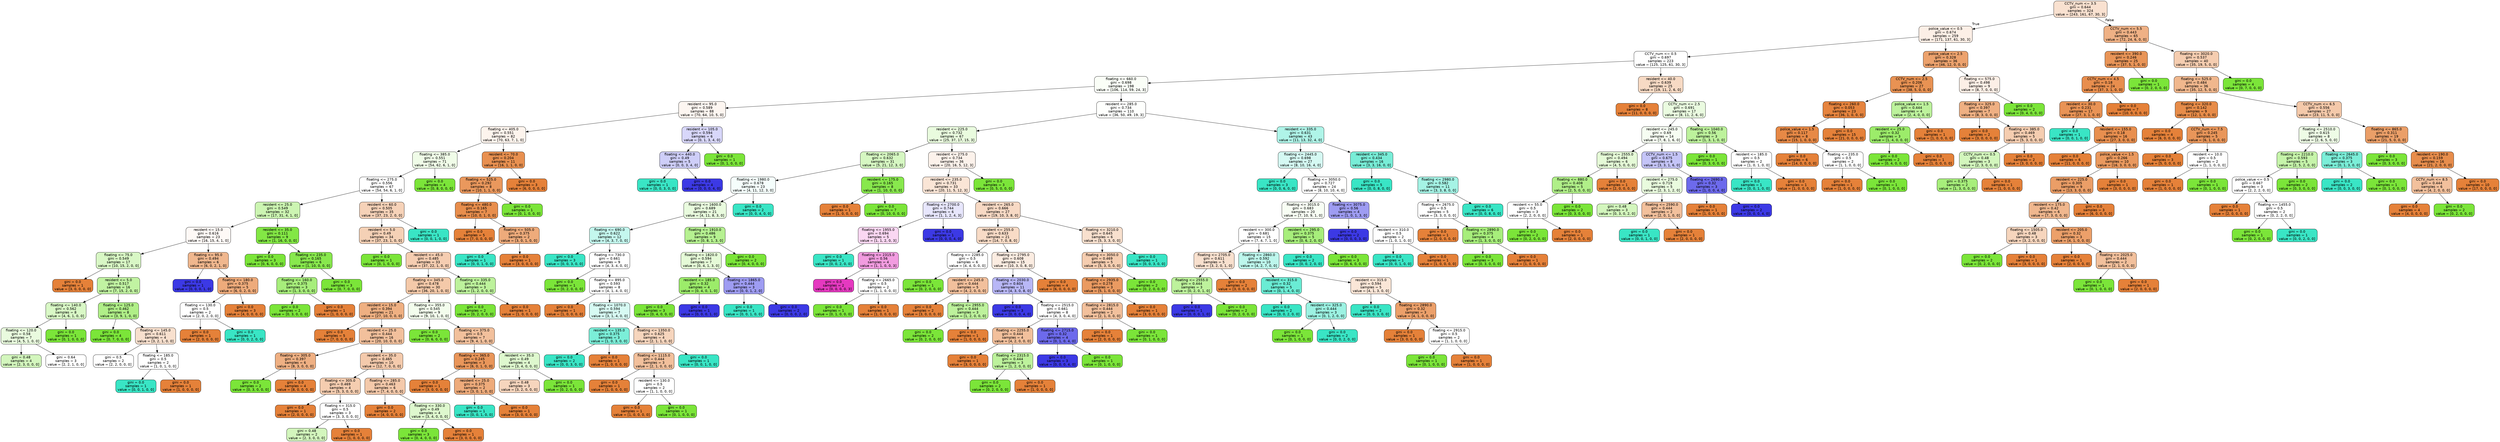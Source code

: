 digraph Tree {
node [shape=box, style="filled, rounded", color="black", fontname=helvetica] ;
edge [fontname=helvetica] ;
0 [label="CCTV_num <= 3.5\ngini = 0.644\nsamples = 324\nvalue = [243, 161, 67, 30, 3]", fillcolor="#f9e1d0"] ;
1 [label="police_value <= 0.5\ngini = 0.674\nsamples = 259\nvalue = [171, 137, 61, 30, 3]", fillcolor="#fcefe6"] ;
0 -> 1 [labeldistance=2.5, labelangle=45, headlabel="True"] ;
2 [label="CCTV_num <= 0.5\ngini = 0.697\nsamples = 223\nvalue = [125, 125, 61, 30, 3]", fillcolor="#ffffff"] ;
1 -> 2 ;
3 [label="floating <= 660.0\ngini = 0.698\nsamples = 198\nvalue = [106, 114, 59, 24, 3]", fillcolor="#fafef7"] ;
2 -> 3 ;
4 [label="resident <= 95.0\ngini = 0.589\nsamples = 88\nvalue = [70, 64, 10, 5, 0]", fillcolor="#fdf6f1"] ;
3 -> 4 ;
5 [label="floating <= 405.0\ngini = 0.551\nsamples = 82\nvalue = [70, 63, 7, 1, 0]", fillcolor="#fdf4ed"] ;
4 -> 5 ;
6 [label="floating <= 385.0\ngini = 0.551\nsamples = 71\nvalue = [54, 62, 6, 1, 0]", fillcolor="#f0fce8"] ;
5 -> 6 ;
7 [label="floating <= 275.0\ngini = 0.556\nsamples = 67\nvalue = [54, 54, 6, 1, 0]", fillcolor="#ffffff"] ;
6 -> 7 ;
8 [label="resident <= 25.0\ngini = 0.549\nsamples = 32\nvalue = [17, 31, 4, 1, 0]", fillcolor="#ccf5b2"] ;
7 -> 8 ;
9 [label="resident <= 15.0\ngini = 0.616\nsamples = 23\nvalue = [16, 15, 4, 1, 0]", fillcolor="#fef9f6"] ;
8 -> 9 ;
10 [label="floating <= 75.0\ngini = 0.549\nsamples = 17\nvalue = [10, 15, 2, 0, 0]", fillcolor="#d8f7c5"] ;
9 -> 10 ;
11 [label="gini = 0.0\nsamples = 1\nvalue = [3, 0, 0, 0, 0]", fillcolor="#e58139"] ;
10 -> 11 ;
12 [label="resident <= 5.0\ngini = 0.517\nsamples = 16\nvalue = [7, 15, 2, 0, 0]", fillcolor="#c1f3a2"] ;
10 -> 12 ;
13 [label="floating <= 140.0\ngini = 0.562\nsamples = 8\nvalue = [4, 6, 1, 0, 0]", fillcolor="#d9f8c6"] ;
12 -> 13 ;
14 [label="floating <= 120.0\ngini = 0.58\nsamples = 7\nvalue = [4, 5, 1, 0, 0]", fillcolor="#e9fbde"] ;
13 -> 14 ;
15 [label="gini = 0.48\nsamples = 4\nvalue = [2, 3, 0, 0, 0]", fillcolor="#d3f6bd"] ;
14 -> 15 ;
16 [label="gini = 0.64\nsamples = 3\nvalue = [2, 2, 1, 0, 0]", fillcolor="#ffffff"] ;
14 -> 16 ;
17 [label="gini = 0.0\nsamples = 1\nvalue = [0, 1, 0, 0, 0]", fillcolor="#7be539"] ;
13 -> 17 ;
18 [label="floating <= 125.0\ngini = 0.462\nsamples = 8\nvalue = [3, 9, 1, 0, 0]", fillcolor="#b0ef88"] ;
12 -> 18 ;
19 [label="gini = 0.0\nsamples = 4\nvalue = [0, 7, 0, 0, 0]", fillcolor="#7be539"] ;
18 -> 19 ;
20 [label="floating <= 145.0\ngini = 0.611\nsamples = 4\nvalue = [3, 2, 1, 0, 0]", fillcolor="#f8e0ce"] ;
18 -> 20 ;
21 [label="gini = 0.5\nsamples = 2\nvalue = [2, 2, 0, 0, 0]", fillcolor="#ffffff"] ;
20 -> 21 ;
22 [label="floating <= 185.0\ngini = 0.5\nsamples = 2\nvalue = [1, 0, 1, 0, 0]", fillcolor="#ffffff"] ;
20 -> 22 ;
23 [label="gini = 0.0\nsamples = 1\nvalue = [0, 0, 1, 0, 0]", fillcolor="#39e5c5"] ;
22 -> 23 ;
24 [label="gini = 0.0\nsamples = 1\nvalue = [1, 0, 0, 0, 0]", fillcolor="#e58139"] ;
22 -> 24 ;
25 [label="floating <= 95.0\ngini = 0.494\nsamples = 6\nvalue = [6, 0, 2, 1, 0]", fillcolor="#f0b78e"] ;
9 -> 25 ;
26 [label="gini = 0.0\nsamples = 1\nvalue = [0, 0, 0, 1, 0]", fillcolor="#3c39e5"] ;
25 -> 26 ;
27 [label="floating <= 180.0\ngini = 0.375\nsamples = 5\nvalue = [6, 0, 2, 0, 0]", fillcolor="#eeab7b"] ;
25 -> 27 ;
28 [label="floating <= 130.0\ngini = 0.5\nsamples = 2\nvalue = [2, 0, 2, 0, 0]", fillcolor="#ffffff"] ;
27 -> 28 ;
29 [label="gini = 0.0\nsamples = 1\nvalue = [2, 0, 0, 0, 0]", fillcolor="#e58139"] ;
28 -> 29 ;
30 [label="gini = 0.0\nsamples = 1\nvalue = [0, 0, 2, 0, 0]", fillcolor="#39e5c5"] ;
28 -> 30 ;
31 [label="gini = 0.0\nsamples = 3\nvalue = [4, 0, 0, 0, 0]", fillcolor="#e58139"] ;
27 -> 31 ;
32 [label="resident <= 35.0\ngini = 0.111\nsamples = 9\nvalue = [1, 16, 0, 0, 0]", fillcolor="#83e745"] ;
8 -> 32 ;
33 [label="gini = 0.0\nsamples = 3\nvalue = [0, 6, 0, 0, 0]", fillcolor="#7be539"] ;
32 -> 33 ;
34 [label="floating <= 235.0\ngini = 0.165\nsamples = 6\nvalue = [1, 10, 0, 0, 0]", fillcolor="#88e84d"] ;
32 -> 34 ;
35 [label="floating <= 160.0\ngini = 0.375\nsamples = 3\nvalue = [1, 3, 0, 0, 0]", fillcolor="#a7ee7b"] ;
34 -> 35 ;
36 [label="gini = 0.0\nsamples = 2\nvalue = [0, 3, 0, 0, 0]", fillcolor="#7be539"] ;
35 -> 36 ;
37 [label="gini = 0.0\nsamples = 1\nvalue = [1, 0, 0, 0, 0]", fillcolor="#e58139"] ;
35 -> 37 ;
38 [label="gini = 0.0\nsamples = 3\nvalue = [0, 7, 0, 0, 0]", fillcolor="#7be539"] ;
34 -> 38 ;
39 [label="resident <= 60.0\ngini = 0.505\nsamples = 35\nvalue = [37, 23, 2, 0, 0]", fillcolor="#f6d2b8"] ;
7 -> 39 ;
40 [label="resident <= 5.0\ngini = 0.49\nsamples = 34\nvalue = [37, 23, 1, 0, 0]", fillcolor="#f5d1b6"] ;
39 -> 40 ;
41 [label="gini = 0.0\nsamples = 1\nvalue = [0, 1, 0, 0, 0]", fillcolor="#7be539"] ;
40 -> 41 ;
42 [label="resident <= 45.0\ngini = 0.485\nsamples = 33\nvalue = [37, 22, 1, 0, 0]", fillcolor="#f5cdb1"] ;
40 -> 42 ;
43 [label="floating <= 345.0\ngini = 0.478\nsamples = 30\nvalue = [36, 20, 1, 0, 0]", fillcolor="#f4c9a9"] ;
42 -> 43 ;
44 [label="resident <= 15.0\ngini = 0.394\nsamples = 21\nvalue = [27, 10, 0, 0, 0]", fillcolor="#efb082"] ;
43 -> 44 ;
45 [label="gini = 0.0\nsamples = 5\nvalue = [7, 0, 0, 0, 0]", fillcolor="#e58139"] ;
44 -> 45 ;
46 [label="resident <= 25.0\ngini = 0.444\nsamples = 16\nvalue = [20, 10, 0, 0, 0]", fillcolor="#f2c09c"] ;
44 -> 46 ;
47 [label="floating <= 305.0\ngini = 0.397\nsamples = 6\nvalue = [8, 3, 0, 0, 0]", fillcolor="#efb083"] ;
46 -> 47 ;
48 [label="gini = 0.0\nsamples = 2\nvalue = [0, 3, 0, 0, 0]", fillcolor="#7be539"] ;
47 -> 48 ;
49 [label="gini = 0.0\nsamples = 4\nvalue = [8, 0, 0, 0, 0]", fillcolor="#e58139"] ;
47 -> 49 ;
50 [label="resident <= 35.0\ngini = 0.465\nsamples = 10\nvalue = [12, 7, 0, 0, 0]", fillcolor="#f4caac"] ;
46 -> 50 ;
51 [label="floating <= 305.0\ngini = 0.469\nsamples = 4\nvalue = [5, 3, 0, 0, 0]", fillcolor="#f5cdb0"] ;
50 -> 51 ;
52 [label="gini = 0.0\nsamples = 1\nvalue = [2, 0, 0, 0, 0]", fillcolor="#e58139"] ;
51 -> 52 ;
53 [label="floating <= 315.0\ngini = 0.5\nsamples = 3\nvalue = [3, 3, 0, 0, 0]", fillcolor="#ffffff"] ;
51 -> 53 ;
54 [label="gini = 0.48\nsamples = 2\nvalue = [2, 3, 0, 0, 0]", fillcolor="#d3f6bd"] ;
53 -> 54 ;
55 [label="gini = 0.0\nsamples = 1\nvalue = [1, 0, 0, 0, 0]", fillcolor="#e58139"] ;
53 -> 55 ;
56 [label="floating <= 285.0\ngini = 0.463\nsamples = 6\nvalue = [7, 4, 0, 0, 0]", fillcolor="#f4c9aa"] ;
50 -> 56 ;
57 [label="gini = 0.0\nsamples = 2\nvalue = [4, 0, 0, 0, 0]", fillcolor="#e58139"] ;
56 -> 57 ;
58 [label="floating <= 330.0\ngini = 0.49\nsamples = 4\nvalue = [3, 4, 0, 0, 0]", fillcolor="#def8ce"] ;
56 -> 58 ;
59 [label="gini = 0.0\nsamples = 3\nvalue = [0, 4, 0, 0, 0]", fillcolor="#7be539"] ;
58 -> 59 ;
60 [label="gini = 0.0\nsamples = 1\nvalue = [3, 0, 0, 0, 0]", fillcolor="#e58139"] ;
58 -> 60 ;
61 [label="floating <= 355.0\ngini = 0.545\nsamples = 9\nvalue = [9, 10, 1, 0, 0]", fillcolor="#f3fded"] ;
43 -> 61 ;
62 [label="gini = 0.0\nsamples = 2\nvalue = [0, 6, 0, 0, 0]", fillcolor="#7be539"] ;
61 -> 62 ;
63 [label="floating <= 375.0\ngini = 0.5\nsamples = 7\nvalue = [9, 4, 1, 0, 0]", fillcolor="#f2c09c"] ;
61 -> 63 ;
64 [label="floating <= 365.0\ngini = 0.245\nsamples = 3\nvalue = [6, 0, 1, 0, 0]", fillcolor="#e9965a"] ;
63 -> 64 ;
65 [label="gini = 0.0\nsamples = 1\nvalue = [3, 0, 0, 0, 0]", fillcolor="#e58139"] ;
64 -> 65 ;
66 [label="resident <= 25.0\ngini = 0.375\nsamples = 2\nvalue = [3, 0, 1, 0, 0]", fillcolor="#eeab7b"] ;
64 -> 66 ;
67 [label="gini = 0.0\nsamples = 1\nvalue = [0, 0, 1, 0, 0]", fillcolor="#39e5c5"] ;
66 -> 67 ;
68 [label="gini = 0.0\nsamples = 1\nvalue = [3, 0, 0, 0, 0]", fillcolor="#e58139"] ;
66 -> 68 ;
69 [label="resident <= 35.0\ngini = 0.49\nsamples = 4\nvalue = [3, 4, 0, 0, 0]", fillcolor="#def8ce"] ;
63 -> 69 ;
70 [label="gini = 0.48\nsamples = 3\nvalue = [3, 2, 0, 0, 0]", fillcolor="#f6d5bd"] ;
69 -> 70 ;
71 [label="gini = 0.0\nsamples = 1\nvalue = [0, 2, 0, 0, 0]", fillcolor="#7be539"] ;
69 -> 71 ;
72 [label="floating <= 335.0\ngini = 0.444\nsamples = 3\nvalue = [1, 2, 0, 0, 0]", fillcolor="#bdf29c"] ;
42 -> 72 ;
73 [label="gini = 0.0\nsamples = 2\nvalue = [0, 2, 0, 0, 0]", fillcolor="#7be539"] ;
72 -> 73 ;
74 [label="gini = 0.0\nsamples = 1\nvalue = [1, 0, 0, 0, 0]", fillcolor="#e58139"] ;
72 -> 74 ;
75 [label="gini = 0.0\nsamples = 1\nvalue = [0, 0, 1, 0, 0]", fillcolor="#39e5c5"] ;
39 -> 75 ;
76 [label="gini = 0.0\nsamples = 4\nvalue = [0, 8, 0, 0, 0]", fillcolor="#7be539"] ;
6 -> 76 ;
77 [label="resident <= 70.0\ngini = 0.204\nsamples = 11\nvalue = [16, 1, 1, 0, 0]", fillcolor="#e89050"] ;
5 -> 77 ;
78 [label="floating <= 525.0\ngini = 0.292\nsamples = 8\nvalue = [10, 1, 1, 0, 0]", fillcolor="#ea985d"] ;
77 -> 78 ;
79 [label="floating <= 480.0\ngini = 0.165\nsamples = 7\nvalue = [10, 0, 1, 0, 0]", fillcolor="#e88e4d"] ;
78 -> 79 ;
80 [label="gini = 0.0\nsamples = 5\nvalue = [7, 0, 0, 0, 0]", fillcolor="#e58139"] ;
79 -> 80 ;
81 [label="floating <= 505.0\ngini = 0.375\nsamples = 2\nvalue = [3, 0, 1, 0, 0]", fillcolor="#eeab7b"] ;
79 -> 81 ;
82 [label="gini = 0.0\nsamples = 1\nvalue = [0, 0, 1, 0, 0]", fillcolor="#39e5c5"] ;
81 -> 82 ;
83 [label="gini = 0.0\nsamples = 1\nvalue = [3, 0, 0, 0, 0]", fillcolor="#e58139"] ;
81 -> 83 ;
84 [label="gini = 0.0\nsamples = 1\nvalue = [0, 1, 0, 0, 0]", fillcolor="#7be539"] ;
78 -> 84 ;
85 [label="gini = 0.0\nsamples = 3\nvalue = [6, 0, 0, 0, 0]", fillcolor="#e58139"] ;
77 -> 85 ;
86 [label="resident <= 105.0\ngini = 0.594\nsamples = 6\nvalue = [0, 1, 3, 4, 0]", fillcolor="#d8d7fa"] ;
4 -> 86 ;
87 [label="floating <= 440.0\ngini = 0.49\nsamples = 5\nvalue = [0, 0, 3, 4, 0]", fillcolor="#cecef8"] ;
86 -> 87 ;
88 [label="gini = 0.0\nsamples = 1\nvalue = [0, 0, 3, 0, 0]", fillcolor="#39e5c5"] ;
87 -> 88 ;
89 [label="gini = 0.0\nsamples = 4\nvalue = [0, 0, 0, 4, 0]", fillcolor="#3c39e5"] ;
87 -> 89 ;
90 [label="gini = 0.0\nsamples = 1\nvalue = [0, 1, 0, 0, 0]", fillcolor="#7be539"] ;
86 -> 90 ;
91 [label="resident <= 285.0\ngini = 0.734\nsamples = 110\nvalue = [36, 50, 49, 19, 3]", fillcolor="#fefffd"] ;
3 -> 91 ;
92 [label="resident <= 225.0\ngini = 0.732\nsamples = 67\nvalue = [25, 37, 17, 15, 3]", fillcolor="#e9fbde"] ;
91 -> 92 ;
93 [label="floating <= 2065.0\ngini = 0.632\nsamples = 31\nvalue = [5, 21, 12, 3, 0]", fillcolor="#d6f7c2"] ;
92 -> 93 ;
94 [label="floating <= 1980.0\ngini = 0.678\nsamples = 23\nvalue = [4, 11, 12, 3, 0]", fillcolor="#f5fefc"] ;
93 -> 94 ;
95 [label="floating <= 1600.0\ngini = 0.689\nsamples = 21\nvalue = [4, 11, 8, 3, 0]", fillcolor="#e9fbde"] ;
94 -> 95 ;
96 [label="floating <= 690.0\ngini = 0.622\nsamples = 12\nvalue = [4, 3, 7, 0, 0]", fillcolor="#c4f7ee"] ;
95 -> 96 ;
97 [label="gini = 0.0\nsamples = 3\nvalue = [0, 0, 3, 0, 0]", fillcolor="#39e5c5"] ;
96 -> 97 ;
98 [label="floating <= 730.0\ngini = 0.661\nsamples = 9\nvalue = [4, 3, 4, 0, 0]", fillcolor="#ffffff"] ;
96 -> 98 ;
99 [label="gini = 0.0\nsamples = 1\nvalue = [0, 2, 0, 0, 0]", fillcolor="#7be539"] ;
98 -> 99 ;
100 [label="floating <= 895.0\ngini = 0.593\nsamples = 8\nvalue = [4, 1, 4, 0, 0]", fillcolor="#ffffff"] ;
98 -> 100 ;
101 [label="gini = 0.0\nsamples = 1\nvalue = [1, 0, 0, 0, 0]", fillcolor="#e58139"] ;
100 -> 101 ;
102 [label="floating <= 1070.0\ngini = 0.594\nsamples = 7\nvalue = [3, 1, 4, 0, 0]", fillcolor="#d7faf3"] ;
100 -> 102 ;
103 [label="resident <= 135.0\ngini = 0.375\nsamples = 3\nvalue = [1, 0, 3, 0, 0]", fillcolor="#7beed8"] ;
102 -> 103 ;
104 [label="gini = 0.0\nsamples = 2\nvalue = [0, 0, 3, 0, 0]", fillcolor="#39e5c5"] ;
103 -> 104 ;
105 [label="gini = 0.0\nsamples = 1\nvalue = [1, 0, 0, 0, 0]", fillcolor="#e58139"] ;
103 -> 105 ;
106 [label="floating <= 1350.0\ngini = 0.625\nsamples = 4\nvalue = [2, 1, 1, 0, 0]", fillcolor="#f6d5bd"] ;
102 -> 106 ;
107 [label="floating <= 1115.0\ngini = 0.444\nsamples = 3\nvalue = [2, 1, 0, 0, 0]", fillcolor="#f2c09c"] ;
106 -> 107 ;
108 [label="gini = 0.0\nsamples = 1\nvalue = [1, 0, 0, 0, 0]", fillcolor="#e58139"] ;
107 -> 108 ;
109 [label="resident <= 130.0\ngini = 0.5\nsamples = 2\nvalue = [1, 1, 0, 0, 0]", fillcolor="#ffffff"] ;
107 -> 109 ;
110 [label="gini = 0.0\nsamples = 1\nvalue = [1, 0, 0, 0, 0]", fillcolor="#e58139"] ;
109 -> 110 ;
111 [label="gini = 0.0\nsamples = 1\nvalue = [0, 1, 0, 0, 0]", fillcolor="#7be539"] ;
109 -> 111 ;
112 [label="gini = 0.0\nsamples = 1\nvalue = [0, 0, 1, 0, 0]", fillcolor="#39e5c5"] ;
106 -> 112 ;
113 [label="floating <= 1910.0\ngini = 0.486\nsamples = 9\nvalue = [0, 8, 1, 3, 0]", fillcolor="#b6f191"] ;
95 -> 113 ;
114 [label="floating <= 1820.0\ngini = 0.594\nsamples = 7\nvalue = [0, 4, 1, 3, 0]", fillcolor="#e5fad7"] ;
113 -> 114 ;
115 [label="resident <= 185.0\ngini = 0.32\nsamples = 4\nvalue = [0, 4, 0, 1, 0]", fillcolor="#9cec6a"] ;
114 -> 115 ;
116 [label="gini = 0.0\nsamples = 3\nvalue = [0, 4, 0, 0, 0]", fillcolor="#7be539"] ;
115 -> 116 ;
117 [label="gini = 0.0\nsamples = 1\nvalue = [0, 0, 0, 1, 0]", fillcolor="#3c39e5"] ;
115 -> 117 ;
118 [label="floating <= 1865.0\ngini = 0.444\nsamples = 3\nvalue = [0, 0, 1, 2, 0]", fillcolor="#9e9cf2"] ;
114 -> 118 ;
119 [label="gini = 0.0\nsamples = 1\nvalue = [0, 0, 1, 0, 0]", fillcolor="#39e5c5"] ;
118 -> 119 ;
120 [label="gini = 0.0\nsamples = 2\nvalue = [0, 0, 0, 2, 0]", fillcolor="#3c39e5"] ;
118 -> 120 ;
121 [label="gini = 0.0\nsamples = 2\nvalue = [0, 4, 0, 0, 0]", fillcolor="#7be539"] ;
113 -> 121 ;
122 [label="gini = 0.0\nsamples = 2\nvalue = [0, 0, 4, 0, 0]", fillcolor="#39e5c5"] ;
94 -> 122 ;
123 [label="resident <= 175.0\ngini = 0.165\nsamples = 8\nvalue = [1, 10, 0, 0, 0]", fillcolor="#88e84d"] ;
93 -> 123 ;
124 [label="gini = 0.0\nsamples = 1\nvalue = [1, 0, 0, 0, 0]", fillcolor="#e58139"] ;
123 -> 124 ;
125 [label="gini = 0.0\nsamples = 7\nvalue = [0, 10, 0, 0, 0]", fillcolor="#7be539"] ;
123 -> 125 ;
126 [label="resident <= 275.0\ngini = 0.734\nsamples = 36\nvalue = [20, 16, 5, 12, 3]", fillcolor="#fcf2eb"] ;
92 -> 126 ;
127 [label="resident <= 235.0\ngini = 0.731\nsamples = 33\nvalue = [20, 11, 5, 12, 3]", fillcolor="#fae5d6"] ;
126 -> 127 ;
128 [label="floating <= 2700.0\ngini = 0.744\nsamples = 6\nvalue = [1, 1, 2, 4, 3]", fillcolor="#e7e6fc"] ;
127 -> 128 ;
129 [label="floating <= 1955.0\ngini = 0.694\nsamples = 5\nvalue = [1, 1, 2, 0, 3]", fillcolor="#fad7f2"] ;
128 -> 129 ;
130 [label="gini = 0.0\nsamples = 1\nvalue = [0, 0, 2, 0, 0]", fillcolor="#39e5c5"] ;
129 -> 130 ;
131 [label="floating <= 2315.0\ngini = 0.56\nsamples = 4\nvalue = [1, 1, 0, 0, 3]", fillcolor="#f29ce0"] ;
129 -> 131 ;
132 [label="gini = 0.0\nsamples = 2\nvalue = [0, 0, 0, 0, 3]", fillcolor="#e539c0"] ;
131 -> 132 ;
133 [label="floating <= 2665.0\ngini = 0.5\nsamples = 2\nvalue = [1, 1, 0, 0, 0]", fillcolor="#ffffff"] ;
131 -> 133 ;
134 [label="gini = 0.0\nsamples = 1\nvalue = [0, 1, 0, 0, 0]", fillcolor="#7be539"] ;
133 -> 134 ;
135 [label="gini = 0.0\nsamples = 1\nvalue = [1, 0, 0, 0, 0]", fillcolor="#e58139"] ;
133 -> 135 ;
136 [label="gini = 0.0\nsamples = 1\nvalue = [0, 0, 0, 4, 0]", fillcolor="#3c39e5"] ;
128 -> 136 ;
137 [label="resident <= 265.0\ngini = 0.666\nsamples = 27\nvalue = [19, 10, 3, 8, 0]", fillcolor="#f7d9c4"] ;
127 -> 137 ;
138 [label="resident <= 255.0\ngini = 0.633\nsamples = 21\nvalue = [14, 7, 0, 8, 0]", fillcolor="#f8dbc6"] ;
137 -> 138 ;
139 [label="floating <= 2285.0\ngini = 0.5\nsamples = 6\nvalue = [4, 4, 0, 0, 0]", fillcolor="#ffffff"] ;
138 -> 139 ;
140 [label="gini = 0.0\nsamples = 1\nvalue = [0, 2, 0, 0, 0]", fillcolor="#7be539"] ;
139 -> 140 ;
141 [label="resident <= 245.0\ngini = 0.444\nsamples = 5\nvalue = [4, 2, 0, 0, 0]", fillcolor="#f2c09c"] ;
139 -> 141 ;
142 [label="gini = 0.0\nsamples = 2\nvalue = [3, 0, 0, 0, 0]", fillcolor="#e58139"] ;
141 -> 142 ;
143 [label="floating <= 2955.0\ngini = 0.444\nsamples = 3\nvalue = [1, 2, 0, 0, 0]", fillcolor="#bdf29c"] ;
141 -> 143 ;
144 [label="gini = 0.0\nsamples = 2\nvalue = [0, 2, 0, 0, 0]", fillcolor="#7be539"] ;
143 -> 144 ;
145 [label="gini = 0.0\nsamples = 1\nvalue = [1, 0, 0, 0, 0]", fillcolor="#e58139"] ;
143 -> 145 ;
146 [label="floating <= 2795.0\ngini = 0.608\nsamples = 15\nvalue = [10, 3, 0, 8, 0]", fillcolor="#fbece1"] ;
138 -> 146 ;
147 [label="floating <= 2030.0\ngini = 0.604\nsamples = 11\nvalue = [4, 3, 0, 8, 0]", fillcolor="#b8b7f6"] ;
146 -> 147 ;
148 [label="gini = 0.0\nsamples = 3\nvalue = [0, 0, 0, 4, 0]", fillcolor="#3c39e5"] ;
147 -> 148 ;
149 [label="floating <= 2515.0\ngini = 0.661\nsamples = 8\nvalue = [4, 3, 0, 4, 0]", fillcolor="#ffffff"] ;
147 -> 149 ;
150 [label="floating <= 2255.0\ngini = 0.444\nsamples = 4\nvalue = [4, 2, 0, 0, 0]", fillcolor="#f2c09c"] ;
149 -> 150 ;
151 [label="gini = 0.0\nsamples = 1\nvalue = [3, 0, 0, 0, 0]", fillcolor="#e58139"] ;
150 -> 151 ;
152 [label="floating <= 2315.0\ngini = 0.444\nsamples = 3\nvalue = [1, 2, 0, 0, 0]", fillcolor="#bdf29c"] ;
150 -> 152 ;
153 [label="gini = 0.0\nsamples = 2\nvalue = [0, 2, 0, 0, 0]", fillcolor="#7be539"] ;
152 -> 153 ;
154 [label="gini = 0.0\nsamples = 1\nvalue = [1, 0, 0, 0, 0]", fillcolor="#e58139"] ;
152 -> 154 ;
155 [label="floating <= 2715.0\ngini = 0.32\nsamples = 4\nvalue = [0, 1, 0, 4, 0]", fillcolor="#6d6aec"] ;
149 -> 155 ;
156 [label="gini = 0.0\nsamples = 3\nvalue = [0, 0, 0, 4, 0]", fillcolor="#3c39e5"] ;
155 -> 156 ;
157 [label="gini = 0.0\nsamples = 1\nvalue = [0, 1, 0, 0, 0]", fillcolor="#7be539"] ;
155 -> 157 ;
158 [label="gini = 0.0\nsamples = 4\nvalue = [6, 0, 0, 0, 0]", fillcolor="#e58139"] ;
146 -> 158 ;
159 [label="floating <= 3210.0\ngini = 0.645\nsamples = 6\nvalue = [5, 3, 3, 0, 0]", fillcolor="#f8e0ce"] ;
137 -> 159 ;
160 [label="floating <= 3050.0\ngini = 0.469\nsamples = 5\nvalue = [5, 3, 0, 0, 0]", fillcolor="#f5cdb0"] ;
159 -> 160 ;
161 [label="floating <= 2935.0\ngini = 0.278\nsamples = 3\nvalue = [5, 1, 0, 0, 0]", fillcolor="#ea9a61"] ;
160 -> 161 ;
162 [label="floating <= 2815.0\ngini = 0.444\nsamples = 2\nvalue = [2, 1, 0, 0, 0]", fillcolor="#f2c09c"] ;
161 -> 162 ;
163 [label="gini = 0.0\nsamples = 1\nvalue = [2, 0, 0, 0, 0]", fillcolor="#e58139"] ;
162 -> 163 ;
164 [label="gini = 0.0\nsamples = 1\nvalue = [0, 1, 0, 0, 0]", fillcolor="#7be539"] ;
162 -> 164 ;
165 [label="gini = 0.0\nsamples = 1\nvalue = [3, 0, 0, 0, 0]", fillcolor="#e58139"] ;
161 -> 165 ;
166 [label="gini = 0.0\nsamples = 2\nvalue = [0, 2, 0, 0, 0]", fillcolor="#7be539"] ;
160 -> 166 ;
167 [label="gini = 0.0\nsamples = 1\nvalue = [0, 0, 3, 0, 0]", fillcolor="#39e5c5"] ;
159 -> 167 ;
168 [label="gini = 0.0\nsamples = 3\nvalue = [0, 5, 0, 0, 0]", fillcolor="#7be539"] ;
126 -> 168 ;
169 [label="resident <= 335.0\ngini = 0.631\nsamples = 43\nvalue = [11, 13, 32, 4, 0]", fillcolor="#aff4e8"] ;
91 -> 169 ;
170 [label="floating <= 2445.0\ngini = 0.698\nsamples = 27\nvalue = [8, 10, 16, 4, 0]", fillcolor="#d5f9f3"] ;
169 -> 170 ;
171 [label="gini = 0.0\nsamples = 3\nvalue = [0, 0, 6, 0, 0]", fillcolor="#39e5c5"] ;
170 -> 171 ;
172 [label="floating <= 3050.0\ngini = 0.727\nsamples = 24\nvalue = [8, 10, 10, 4, 0]", fillcolor="#ffffff"] ;
170 -> 172 ;
173 [label="floating <= 3015.0\ngini = 0.683\nsamples = 20\nvalue = [7, 10, 9, 1, 0]", fillcolor="#f8fef4"] ;
172 -> 173 ;
174 [label="resident <= 300.0\ngini = 0.681\nsamples = 15\nvalue = [7, 4, 7, 1, 0]", fillcolor="#ffffff"] ;
173 -> 174 ;
175 [label="floating <= 2705.0\ngini = 0.611\nsamples = 5\nvalue = [3, 2, 0, 1, 0]", fillcolor="#f8e0ce"] ;
174 -> 175 ;
176 [label="floating <= 2555.0\ngini = 0.444\nsamples = 3\nvalue = [0, 2, 0, 1, 0]", fillcolor="#bdf29c"] ;
175 -> 176 ;
177 [label="gini = 0.0\nsamples = 1\nvalue = [0, 0, 0, 1, 0]", fillcolor="#3c39e5"] ;
176 -> 177 ;
178 [label="gini = 0.0\nsamples = 2\nvalue = [0, 2, 0, 0, 0]", fillcolor="#7be539"] ;
176 -> 178 ;
179 [label="gini = 0.0\nsamples = 2\nvalue = [3, 0, 0, 0, 0]", fillcolor="#e58139"] ;
175 -> 179 ;
180 [label="floating <= 2860.0\ngini = 0.592\nsamples = 10\nvalue = [4, 2, 7, 0, 0]", fillcolor="#bdf6ec"] ;
174 -> 180 ;
181 [label="resident <= 315.0\ngini = 0.32\nsamples = 5\nvalue = [0, 1, 4, 0, 0]", fillcolor="#6aecd4"] ;
180 -> 181 ;
182 [label="gini = 0.0\nsamples = 2\nvalue = [0, 0, 2, 0, 0]", fillcolor="#39e5c5"] ;
181 -> 182 ;
183 [label="resident <= 325.0\ngini = 0.444\nsamples = 3\nvalue = [0, 1, 2, 0, 0]", fillcolor="#9cf2e2"] ;
181 -> 183 ;
184 [label="gini = 0.0\nsamples = 1\nvalue = [0, 1, 0, 0, 0]", fillcolor="#7be539"] ;
183 -> 184 ;
185 [label="gini = 0.0\nsamples = 2\nvalue = [0, 0, 2, 0, 0]", fillcolor="#39e5c5"] ;
183 -> 185 ;
186 [label="resident <= 315.0\ngini = 0.594\nsamples = 5\nvalue = [4, 1, 3, 0, 0]", fillcolor="#fae6d7"] ;
180 -> 186 ;
187 [label="gini = 0.0\nsamples = 2\nvalue = [0, 0, 3, 0, 0]", fillcolor="#39e5c5"] ;
186 -> 187 ;
188 [label="floating <= 2890.0\ngini = 0.32\nsamples = 3\nvalue = [4, 1, 0, 0, 0]", fillcolor="#eca06a"] ;
186 -> 188 ;
189 [label="gini = 0.0\nsamples = 1\nvalue = [3, 0, 0, 0, 0]", fillcolor="#e58139"] ;
188 -> 189 ;
190 [label="floating <= 2915.0\ngini = 0.5\nsamples = 2\nvalue = [1, 1, 0, 0, 0]", fillcolor="#ffffff"] ;
188 -> 190 ;
191 [label="gini = 0.0\nsamples = 1\nvalue = [0, 1, 0, 0, 0]", fillcolor="#7be539"] ;
190 -> 191 ;
192 [label="gini = 0.0\nsamples = 1\nvalue = [1, 0, 0, 0, 0]", fillcolor="#e58139"] ;
190 -> 192 ;
193 [label="resident <= 295.0\ngini = 0.375\nsamples = 5\nvalue = [0, 6, 2, 0, 0]", fillcolor="#a7ee7b"] ;
173 -> 193 ;
194 [label="gini = 0.0\nsamples = 2\nvalue = [0, 0, 2, 0, 0]", fillcolor="#39e5c5"] ;
193 -> 194 ;
195 [label="gini = 0.0\nsamples = 3\nvalue = [0, 6, 0, 0, 0]", fillcolor="#7be539"] ;
193 -> 195 ;
196 [label="floating <= 3075.0\ngini = 0.56\nsamples = 4\nvalue = [1, 0, 1, 3, 0]", fillcolor="#9e9cf2"] ;
172 -> 196 ;
197 [label="gini = 0.0\nsamples = 2\nvalue = [0, 0, 0, 3, 0]", fillcolor="#3c39e5"] ;
196 -> 197 ;
198 [label="resident <= 310.0\ngini = 0.5\nsamples = 2\nvalue = [1, 0, 1, 0, 0]", fillcolor="#ffffff"] ;
196 -> 198 ;
199 [label="gini = 0.0\nsamples = 1\nvalue = [0, 0, 1, 0, 0]", fillcolor="#39e5c5"] ;
198 -> 199 ;
200 [label="gini = 0.0\nsamples = 1\nvalue = [1, 0, 0, 0, 0]", fillcolor="#e58139"] ;
198 -> 200 ;
201 [label="resident <= 345.0\ngini = 0.434\nsamples = 16\nvalue = [3, 3, 16, 0, 0]", fillcolor="#78edd7"] ;
169 -> 201 ;
202 [label="gini = 0.0\nsamples = 5\nvalue = [0, 0, 8, 0, 0]", fillcolor="#39e5c5"] ;
201 -> 202 ;
203 [label="floating <= 2980.0\ngini = 0.582\nsamples = 11\nvalue = [3, 3, 8, 0, 0]", fillcolor="#a5f3e5"] ;
201 -> 203 ;
204 [label="floating <= 2675.0\ngini = 0.5\nsamples = 5\nvalue = [3, 3, 0, 0, 0]", fillcolor="#ffffff"] ;
203 -> 204 ;
205 [label="gini = 0.0\nsamples = 1\nvalue = [2, 0, 0, 0, 0]", fillcolor="#e58139"] ;
204 -> 205 ;
206 [label="floating <= 2890.0\ngini = 0.375\nsamples = 4\nvalue = [1, 3, 0, 0, 0]", fillcolor="#a7ee7b"] ;
204 -> 206 ;
207 [label="gini = 0.0\nsamples = 3\nvalue = [0, 3, 0, 0, 0]", fillcolor="#7be539"] ;
206 -> 207 ;
208 [label="gini = 0.0\nsamples = 1\nvalue = [1, 0, 0, 0, 0]", fillcolor="#e58139"] ;
206 -> 208 ;
209 [label="gini = 0.0\nsamples = 6\nvalue = [0, 0, 8, 0, 0]", fillcolor="#39e5c5"] ;
203 -> 209 ;
210 [label="resident <= 40.0\ngini = 0.639\nsamples = 25\nvalue = [19, 11, 2, 6, 0]", fillcolor="#f7dac4"] ;
2 -> 210 ;
211 [label="gini = 0.0\nsamples = 8\nvalue = [11, 0, 0, 0, 0]", fillcolor="#e58139"] ;
210 -> 211 ;
212 [label="CCTV_num <= 2.5\ngini = 0.691\nsamples = 17\nvalue = [8, 11, 2, 6, 0]", fillcolor="#eafbe0"] ;
210 -> 212 ;
213 [label="resident <= 245.0\ngini = 0.69\nsamples = 14\nvalue = [7, 8, 1, 6, 0]", fillcolor="#f6fdf2"] ;
212 -> 213 ;
214 [label="floating <= 2555.0\ngini = 0.494\nsamples = 6\nvalue = [4, 5, 0, 0, 0]", fillcolor="#e5fad7"] ;
213 -> 214 ;
215 [label="floating <= 880.0\ngini = 0.408\nsamples = 5\nvalue = [2, 5, 0, 0, 0]", fillcolor="#b0ef88"] ;
214 -> 215 ;
216 [label="resident <= 55.0\ngini = 0.5\nsamples = 3\nvalue = [2, 2, 0, 0, 0]", fillcolor="#ffffff"] ;
215 -> 216 ;
217 [label="gini = 0.0\nsamples = 2\nvalue = [0, 2, 0, 0, 0]", fillcolor="#7be539"] ;
216 -> 217 ;
218 [label="gini = 0.0\nsamples = 1\nvalue = [2, 0, 0, 0, 0]", fillcolor="#e58139"] ;
216 -> 218 ;
219 [label="gini = 0.0\nsamples = 2\nvalue = [0, 3, 0, 0, 0]", fillcolor="#7be539"] ;
215 -> 219 ;
220 [label="gini = 0.0\nsamples = 1\nvalue = [2, 0, 0, 0, 0]", fillcolor="#e58139"] ;
214 -> 220 ;
221 [label="CCTV_num <= 1.5\ngini = 0.675\nsamples = 8\nvalue = [3, 3, 1, 6, 0]", fillcolor="#c4c4f7"] ;
213 -> 221 ;
222 [label="resident <= 275.0\ngini = 0.719\nsamples = 5\nvalue = [2, 3, 1, 2, 0]", fillcolor="#e9fbde"] ;
221 -> 222 ;
223 [label="gini = 0.48\nsamples = 3\nvalue = [0, 3, 0, 2, 0]", fillcolor="#d3f6bd"] ;
222 -> 223 ;
224 [label="floating <= 2590.0\ngini = 0.444\nsamples = 2\nvalue = [2, 0, 1, 0, 0]", fillcolor="#f2c09c"] ;
222 -> 224 ;
225 [label="gini = 0.0\nsamples = 1\nvalue = [0, 0, 1, 0, 0]", fillcolor="#39e5c5"] ;
224 -> 225 ;
226 [label="gini = 0.0\nsamples = 1\nvalue = [2, 0, 0, 0, 0]", fillcolor="#e58139"] ;
224 -> 226 ;
227 [label="floating <= 2690.0\ngini = 0.32\nsamples = 3\nvalue = [1, 0, 0, 4, 0]", fillcolor="#6d6aec"] ;
221 -> 227 ;
228 [label="gini = 0.0\nsamples = 1\nvalue = [1, 0, 0, 0, 0]", fillcolor="#e58139"] ;
227 -> 228 ;
229 [label="gini = 0.0\nsamples = 2\nvalue = [0, 0, 0, 4, 0]", fillcolor="#3c39e5"] ;
227 -> 229 ;
230 [label="floating <= 1040.0\ngini = 0.56\nsamples = 3\nvalue = [1, 3, 1, 0, 0]", fillcolor="#bdf29c"] ;
212 -> 230 ;
231 [label="gini = 0.0\nsamples = 1\nvalue = [0, 3, 0, 0, 0]", fillcolor="#7be539"] ;
230 -> 231 ;
232 [label="resident <= 185.0\ngini = 0.5\nsamples = 2\nvalue = [1, 0, 1, 0, 0]", fillcolor="#ffffff"] ;
230 -> 232 ;
233 [label="gini = 0.0\nsamples = 1\nvalue = [0, 0, 1, 0, 0]", fillcolor="#39e5c5"] ;
232 -> 233 ;
234 [label="gini = 0.0\nsamples = 1\nvalue = [1, 0, 0, 0, 0]", fillcolor="#e58139"] ;
232 -> 234 ;
235 [label="police_value <= 2.5\ngini = 0.328\nsamples = 36\nvalue = [46, 12, 0, 0, 0]", fillcolor="#eca26d"] ;
1 -> 235 ;
236 [label="CCTV_num <= 2.5\ngini = 0.206\nsamples = 27\nvalue = [38, 5, 0, 0, 0]", fillcolor="#e89253"] ;
235 -> 236 ;
237 [label="floating <= 260.0\ngini = 0.053\nsamples = 23\nvalue = [36, 1, 0, 0, 0]", fillcolor="#e6843e"] ;
236 -> 237 ;
238 [label="police_value <= 1.5\ngini = 0.117\nsamples = 8\nvalue = [15, 1, 0, 0, 0]", fillcolor="#e78946"] ;
237 -> 238 ;
239 [label="gini = 0.0\nsamples = 6\nvalue = [14, 0, 0, 0, 0]", fillcolor="#e58139"] ;
238 -> 239 ;
240 [label="floating <= 235.0\ngini = 0.5\nsamples = 2\nvalue = [1, 1, 0, 0, 0]", fillcolor="#ffffff"] ;
238 -> 240 ;
241 [label="gini = 0.0\nsamples = 1\nvalue = [1, 0, 0, 0, 0]", fillcolor="#e58139"] ;
240 -> 241 ;
242 [label="gini = 0.0\nsamples = 1\nvalue = [0, 1, 0, 0, 0]", fillcolor="#7be539"] ;
240 -> 242 ;
243 [label="gini = 0.0\nsamples = 15\nvalue = [21, 0, 0, 0, 0]", fillcolor="#e58139"] ;
237 -> 243 ;
244 [label="police_value <= 1.5\ngini = 0.444\nsamples = 4\nvalue = [2, 4, 0, 0, 0]", fillcolor="#bdf29c"] ;
236 -> 244 ;
245 [label="resident <= 25.0\ngini = 0.32\nsamples = 3\nvalue = [1, 4, 0, 0, 0]", fillcolor="#9cec6a"] ;
244 -> 245 ;
246 [label="gini = 0.0\nsamples = 2\nvalue = [0, 4, 0, 0, 0]", fillcolor="#7be539"] ;
245 -> 246 ;
247 [label="gini = 0.0\nsamples = 1\nvalue = [1, 0, 0, 0, 0]", fillcolor="#e58139"] ;
245 -> 247 ;
248 [label="gini = 0.0\nsamples = 1\nvalue = [1, 0, 0, 0, 0]", fillcolor="#e58139"] ;
244 -> 248 ;
249 [label="floating <= 575.0\ngini = 0.498\nsamples = 9\nvalue = [8, 7, 0, 0, 0]", fillcolor="#fcefe6"] ;
235 -> 249 ;
250 [label="floating <= 325.0\ngini = 0.397\nsamples = 7\nvalue = [8, 3, 0, 0, 0]", fillcolor="#efb083"] ;
249 -> 250 ;
251 [label="gini = 0.0\nsamples = 2\nvalue = [3, 0, 0, 0, 0]", fillcolor="#e58139"] ;
250 -> 251 ;
252 [label="floating <= 385.0\ngini = 0.469\nsamples = 5\nvalue = [5, 3, 0, 0, 0]", fillcolor="#f5cdb0"] ;
250 -> 252 ;
253 [label="CCTV_num <= 0.5\ngini = 0.48\nsamples = 3\nvalue = [2, 3, 0, 0, 0]", fillcolor="#d3f6bd"] ;
252 -> 253 ;
254 [label="gini = 0.375\nsamples = 2\nvalue = [1, 3, 0, 0, 0]", fillcolor="#a7ee7b"] ;
253 -> 254 ;
255 [label="gini = 0.0\nsamples = 1\nvalue = [1, 0, 0, 0, 0]", fillcolor="#e58139"] ;
253 -> 255 ;
256 [label="gini = 0.0\nsamples = 2\nvalue = [3, 0, 0, 0, 0]", fillcolor="#e58139"] ;
252 -> 256 ;
257 [label="gini = 0.0\nsamples = 2\nvalue = [0, 4, 0, 0, 0]", fillcolor="#7be539"] ;
249 -> 257 ;
258 [label="CCTV_num <= 5.5\ngini = 0.443\nsamples = 65\nvalue = [72, 24, 6, 0, 0]", fillcolor="#efb185"] ;
0 -> 258 [labeldistance=2.5, labelangle=-45, headlabel="False"] ;
259 [label="resident <= 390.0\ngini = 0.246\nsamples = 25\nvalue = [37, 5, 1, 0, 0]", fillcolor="#e99558"] ;
258 -> 259 ;
260 [label="CCTV_num <= 4.5\ngini = 0.18\nsamples = 24\nvalue = [37, 3, 1, 0, 0]", fillcolor="#e88e4e"] ;
259 -> 260 ;
261 [label="resident <= 30.0\ngini = 0.231\nsamples = 17\nvalue = [27, 3, 1, 0, 0]", fillcolor="#e99355"] ;
260 -> 261 ;
262 [label="gini = 0.0\nsamples = 1\nvalue = [0, 0, 1, 0, 0]", fillcolor="#39e5c5"] ;
261 -> 262 ;
263 [label="resident <= 155.0\ngini = 0.18\nsamples = 16\nvalue = [27, 3, 0, 0, 0]", fillcolor="#e88f4f"] ;
261 -> 263 ;
264 [label="gini = 0.0\nsamples = 6\nvalue = [11, 0, 0, 0, 0]", fillcolor="#e58139"] ;
263 -> 264 ;
265 [label="police_value <= 1.5\ngini = 0.266\nsamples = 10\nvalue = [16, 3, 0, 0, 0]", fillcolor="#ea995e"] ;
263 -> 265 ;
266 [label="resident <= 225.0\ngini = 0.305\nsamples = 9\nvalue = [13, 3, 0, 0, 0]", fillcolor="#eb9e67"] ;
265 -> 266 ;
267 [label="resident <= 175.0\ngini = 0.42\nsamples = 6\nvalue = [7, 3, 0, 0, 0]", fillcolor="#f0b78e"] ;
266 -> 267 ;
268 [label="floating <= 1505.0\ngini = 0.48\nsamples = 3\nvalue = [3, 2, 0, 0, 0]", fillcolor="#f6d5bd"] ;
267 -> 268 ;
269 [label="gini = 0.0\nsamples = 2\nvalue = [0, 2, 0, 0, 0]", fillcolor="#7be539"] ;
268 -> 269 ;
270 [label="gini = 0.0\nsamples = 1\nvalue = [3, 0, 0, 0, 0]", fillcolor="#e58139"] ;
268 -> 270 ;
271 [label="resident <= 205.0\ngini = 0.32\nsamples = 3\nvalue = [4, 1, 0, 0, 0]", fillcolor="#eca06a"] ;
267 -> 271 ;
272 [label="gini = 0.0\nsamples = 1\nvalue = [2, 0, 0, 0, 0]", fillcolor="#e58139"] ;
271 -> 272 ;
273 [label="floating <= 2025.0\ngini = 0.444\nsamples = 2\nvalue = [2, 1, 0, 0, 0]", fillcolor="#f2c09c"] ;
271 -> 273 ;
274 [label="gini = 0.0\nsamples = 1\nvalue = [0, 1, 0, 0, 0]", fillcolor="#7be539"] ;
273 -> 274 ;
275 [label="gini = 0.0\nsamples = 1\nvalue = [2, 0, 0, 0, 0]", fillcolor="#e58139"] ;
273 -> 275 ;
276 [label="gini = 0.0\nsamples = 3\nvalue = [6, 0, 0, 0, 0]", fillcolor="#e58139"] ;
266 -> 276 ;
277 [label="gini = 0.0\nsamples = 1\nvalue = [3, 0, 0, 0, 0]", fillcolor="#e58139"] ;
265 -> 277 ;
278 [label="gini = 0.0\nsamples = 7\nvalue = [10, 0, 0, 0, 0]", fillcolor="#e58139"] ;
260 -> 278 ;
279 [label="gini = 0.0\nsamples = 1\nvalue = [0, 2, 0, 0, 0]", fillcolor="#7be539"] ;
259 -> 279 ;
280 [label="floating <= 3020.0\ngini = 0.537\nsamples = 40\nvalue = [35, 19, 5, 0, 0]", fillcolor="#f5cdb0"] ;
258 -> 280 ;
281 [label="floating <= 525.0\ngini = 0.484\nsamples = 36\nvalue = [35, 12, 5, 0, 0]", fillcolor="#f0b78d"] ;
280 -> 281 ;
282 [label="floating <= 320.0\ngini = 0.142\nsamples = 9\nvalue = [12, 1, 0, 0, 0]", fillcolor="#e78c49"] ;
281 -> 282 ;
283 [label="gini = 0.0\nsamples = 4\nvalue = [6, 0, 0, 0, 0]", fillcolor="#e58139"] ;
282 -> 283 ;
284 [label="CCTV_num <= 7.5\ngini = 0.245\nsamples = 5\nvalue = [6, 1, 0, 0, 0]", fillcolor="#e9965a"] ;
282 -> 284 ;
285 [label="gini = 0.0\nsamples = 3\nvalue = [5, 0, 0, 0, 0]", fillcolor="#e58139"] ;
284 -> 285 ;
286 [label="resident <= 10.0\ngini = 0.5\nsamples = 2\nvalue = [1, 1, 0, 0, 0]", fillcolor="#ffffff"] ;
284 -> 286 ;
287 [label="gini = 0.0\nsamples = 1\nvalue = [1, 0, 0, 0, 0]", fillcolor="#e58139"] ;
286 -> 287 ;
288 [label="gini = 0.0\nsamples = 1\nvalue = [0, 1, 0, 0, 0]", fillcolor="#7be539"] ;
286 -> 288 ;
289 [label="CCTV_num <= 6.5\ngini = 0.556\nsamples = 27\nvalue = [23, 11, 5, 0, 0]", fillcolor="#f4c9aa"] ;
281 -> 289 ;
290 [label="floating <= 2510.0\ngini = 0.615\nsamples = 8\nvalue = [2, 6, 5, 0, 0]", fillcolor="#eefce6"] ;
289 -> 290 ;
291 [label="floating <= 2210.0\ngini = 0.593\nsamples = 5\nvalue = [2, 5, 2, 0, 0]", fillcolor="#c6f4aa"] ;
290 -> 291 ;
292 [label="police_value <= 0.5\ngini = 0.667\nsamples = 3\nvalue = [2, 2, 2, 0, 0]", fillcolor="#ffffff"] ;
291 -> 292 ;
293 [label="gini = 0.0\nsamples = 1\nvalue = [2, 0, 0, 0, 0]", fillcolor="#e58139"] ;
292 -> 293 ;
294 [label="floating <= 1455.0\ngini = 0.5\nsamples = 2\nvalue = [0, 2, 2, 0, 0]", fillcolor="#ffffff"] ;
292 -> 294 ;
295 [label="gini = 0.0\nsamples = 1\nvalue = [0, 2, 0, 0, 0]", fillcolor="#7be539"] ;
294 -> 295 ;
296 [label="gini = 0.0\nsamples = 1\nvalue = [0, 0, 2, 0, 0]", fillcolor="#39e5c5"] ;
294 -> 296 ;
297 [label="gini = 0.0\nsamples = 2\nvalue = [0, 3, 0, 0, 0]", fillcolor="#7be539"] ;
291 -> 297 ;
298 [label="floating <= 2645.0\ngini = 0.375\nsamples = 3\nvalue = [0, 1, 3, 0, 0]", fillcolor="#7beed8"] ;
290 -> 298 ;
299 [label="gini = 0.0\nsamples = 2\nvalue = [0, 0, 3, 0, 0]", fillcolor="#39e5c5"] ;
298 -> 299 ;
300 [label="gini = 0.0\nsamples = 1\nvalue = [0, 1, 0, 0, 0]", fillcolor="#7be539"] ;
298 -> 300 ;
301 [label="floating <= 865.0\ngini = 0.311\nsamples = 19\nvalue = [21, 5, 0, 0, 0]", fillcolor="#eb9f68"] ;
289 -> 301 ;
302 [label="gini = 0.0\nsamples = 3\nvalue = [0, 3, 0, 0, 0]", fillcolor="#7be539"] ;
301 -> 302 ;
303 [label="resident <= 190.0\ngini = 0.159\nsamples = 16\nvalue = [21, 2, 0, 0, 0]", fillcolor="#e78d4c"] ;
301 -> 303 ;
304 [label="CCTV_num <= 8.5\ngini = 0.444\nsamples = 6\nvalue = [4, 2, 0, 0, 0]", fillcolor="#f2c09c"] ;
303 -> 304 ;
305 [label="gini = 0.0\nsamples = 4\nvalue = [4, 0, 0, 0, 0]", fillcolor="#e58139"] ;
304 -> 305 ;
306 [label="gini = 0.0\nsamples = 2\nvalue = [0, 2, 0, 0, 0]", fillcolor="#7be539"] ;
304 -> 306 ;
307 [label="gini = 0.0\nsamples = 10\nvalue = [17, 0, 0, 0, 0]", fillcolor="#e58139"] ;
303 -> 307 ;
308 [label="gini = 0.0\nsamples = 4\nvalue = [0, 7, 0, 0, 0]", fillcolor="#7be539"] ;
280 -> 308 ;
}